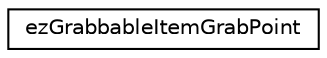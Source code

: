 digraph "Graphical Class Hierarchy"
{
 // LATEX_PDF_SIZE
  edge [fontname="Helvetica",fontsize="10",labelfontname="Helvetica",labelfontsize="10"];
  node [fontname="Helvetica",fontsize="10",shape=record];
  rankdir="LR";
  Node0 [label="ezGrabbableItemGrabPoint",height=0.2,width=0.4,color="black", fillcolor="white", style="filled",URL="$da/de8/structez_grabbable_item_grab_point.htm",tooltip=" "];
}
